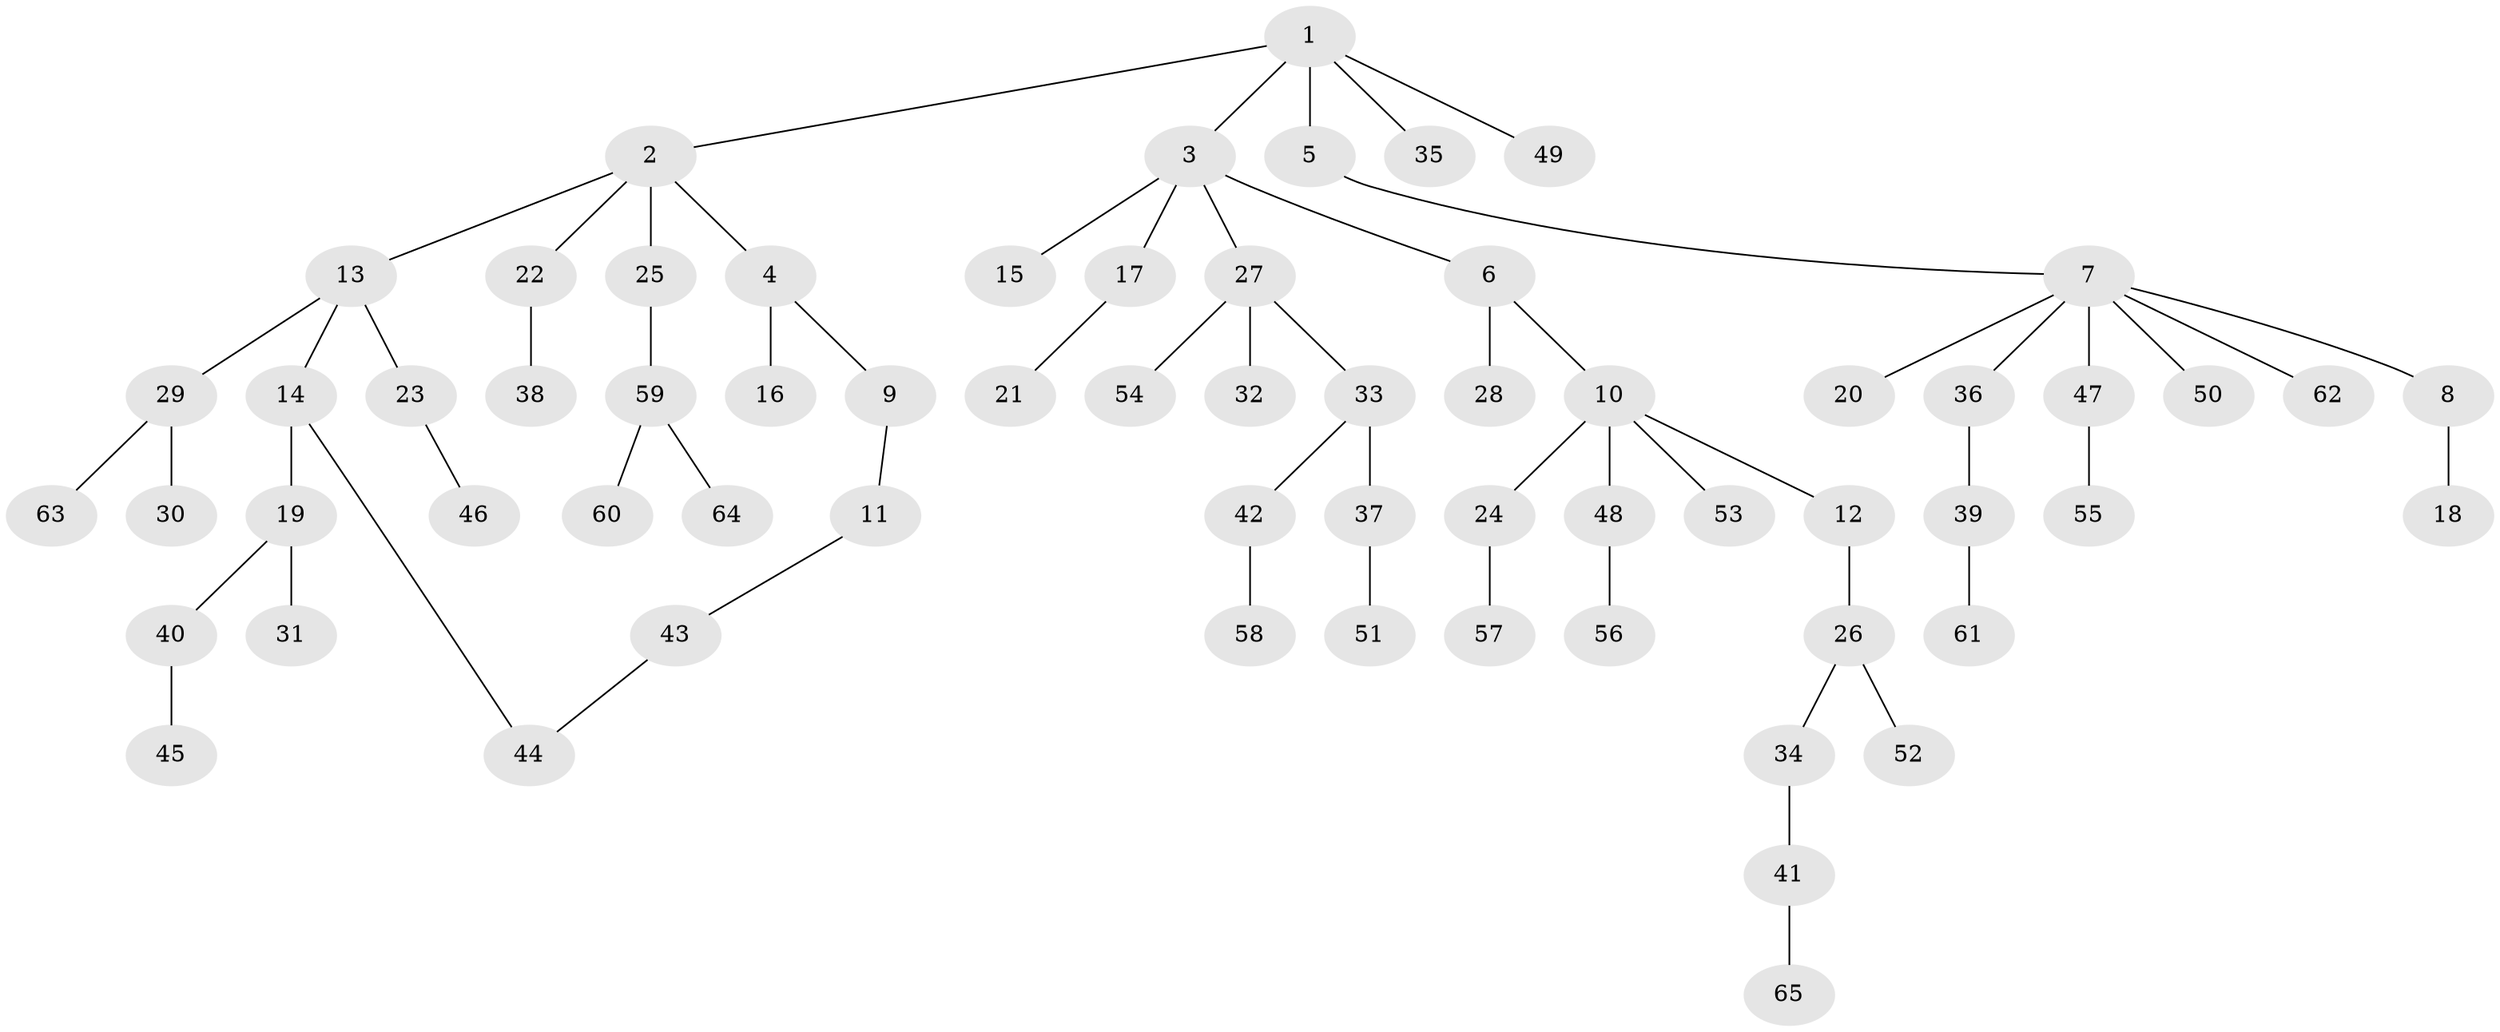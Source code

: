 // Generated by graph-tools (version 1.1) at 2025/34/03/09/25 02:34:02]
// undirected, 65 vertices, 65 edges
graph export_dot {
graph [start="1"]
  node [color=gray90,style=filled];
  1;
  2;
  3;
  4;
  5;
  6;
  7;
  8;
  9;
  10;
  11;
  12;
  13;
  14;
  15;
  16;
  17;
  18;
  19;
  20;
  21;
  22;
  23;
  24;
  25;
  26;
  27;
  28;
  29;
  30;
  31;
  32;
  33;
  34;
  35;
  36;
  37;
  38;
  39;
  40;
  41;
  42;
  43;
  44;
  45;
  46;
  47;
  48;
  49;
  50;
  51;
  52;
  53;
  54;
  55;
  56;
  57;
  58;
  59;
  60;
  61;
  62;
  63;
  64;
  65;
  1 -- 2;
  1 -- 3;
  1 -- 5;
  1 -- 35;
  1 -- 49;
  2 -- 4;
  2 -- 13;
  2 -- 22;
  2 -- 25;
  3 -- 6;
  3 -- 15;
  3 -- 17;
  3 -- 27;
  4 -- 9;
  4 -- 16;
  5 -- 7;
  6 -- 10;
  6 -- 28;
  7 -- 8;
  7 -- 20;
  7 -- 36;
  7 -- 47;
  7 -- 50;
  7 -- 62;
  8 -- 18;
  9 -- 11;
  10 -- 12;
  10 -- 24;
  10 -- 48;
  10 -- 53;
  11 -- 43;
  12 -- 26;
  13 -- 14;
  13 -- 23;
  13 -- 29;
  14 -- 19;
  14 -- 44;
  17 -- 21;
  19 -- 31;
  19 -- 40;
  22 -- 38;
  23 -- 46;
  24 -- 57;
  25 -- 59;
  26 -- 34;
  26 -- 52;
  27 -- 32;
  27 -- 33;
  27 -- 54;
  29 -- 30;
  29 -- 63;
  33 -- 37;
  33 -- 42;
  34 -- 41;
  36 -- 39;
  37 -- 51;
  39 -- 61;
  40 -- 45;
  41 -- 65;
  42 -- 58;
  43 -- 44;
  47 -- 55;
  48 -- 56;
  59 -- 60;
  59 -- 64;
}
